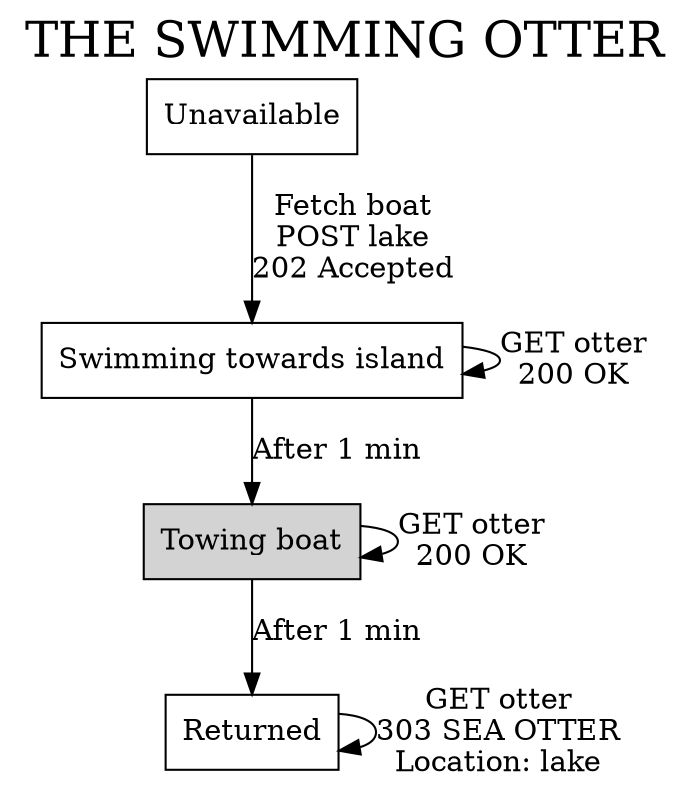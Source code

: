 digraph {
  label="THE SWIMMING OTTER";
  labelloc=t;
  fontsize=24;
  node [shape=box];
  
  initial [label="Unavailable"];
  fetching [label="Swimming towards island"];
  returning [label="Towing boat",bgcolor="black",style="filled"];
  back [label="Returned"];
  
  initial -> fetching [label="Fetch boat\nPOST lake\n202 Accepted"];
  fetching -> fetching [label="GET otter\n200 OK"];
  fetching -> returning [label="After 1 min"];
  returning -> returning [label="GET otter\n200 OK"];
  returning -> back [label="After 1 min"];
  back -> back [label="GET otter\n303 SEA OTTER\nLocation: lake"];
}